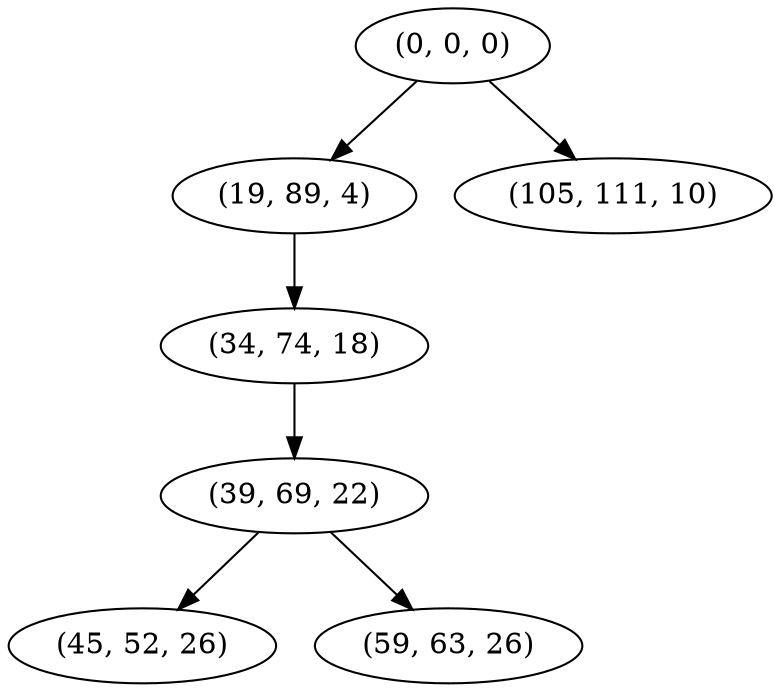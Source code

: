 digraph tree {
    "(0, 0, 0)";
    "(19, 89, 4)";
    "(34, 74, 18)";
    "(39, 69, 22)";
    "(45, 52, 26)";
    "(59, 63, 26)";
    "(105, 111, 10)";
    "(0, 0, 0)" -> "(19, 89, 4)";
    "(0, 0, 0)" -> "(105, 111, 10)";
    "(19, 89, 4)" -> "(34, 74, 18)";
    "(34, 74, 18)" -> "(39, 69, 22)";
    "(39, 69, 22)" -> "(45, 52, 26)";
    "(39, 69, 22)" -> "(59, 63, 26)";
}
